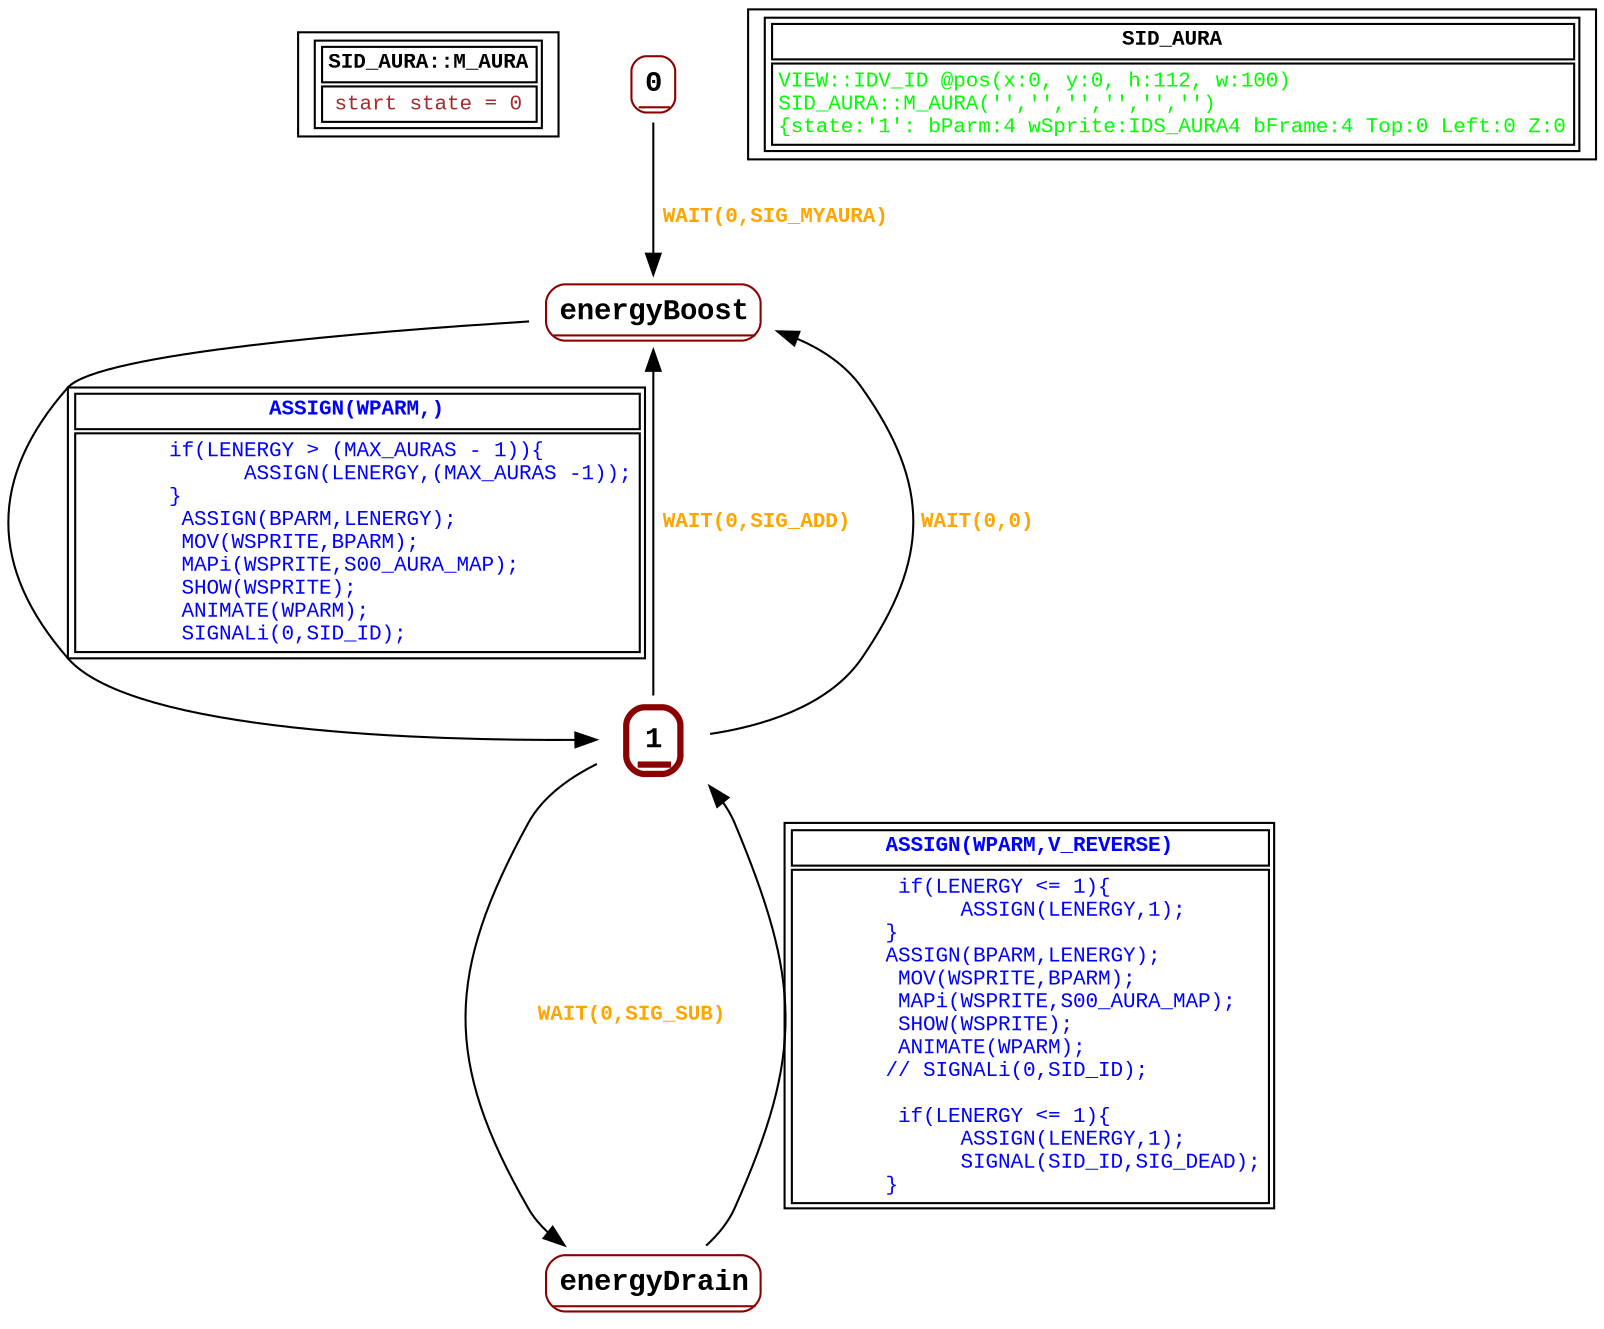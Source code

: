 digraph Automaton {
 fontname="Courier New"
	node [shape=oval, fontname="Courier New"];
	filename[shape = record, fontsize=10, label=< <table border="1"><tr><td><b>SID_AURA::M_AURA<br align="left"/></b></td></tr>
<tr><td><font point-size="10" color ="brown">start state = 0<br align="left"/></font></td></tr></table>>
];
	0[shape = none, fontsize=14, label=< <table border="1" color="darkred" style="rounded"><tr><td sides="b"><b>0<br align="left"/></b></td></tr>
</table>>];
"0" -> "energyBoost" [fontcolor=orange,fontsize=10,fontname="Courier New", label=< <table border="0"><tr><td><b>WAIT(0,SIG_MYAURA)<br align="left"/></b></td></tr>
</table>>
];
	1[shape = none, fontsize=14, label=< <table border="3" color="darkred" style="rounded"><tr><td sides="b"><b>1<br align="left"/></b></td></tr>
</table>>];
"1" -> "energyBoost" [fontcolor=orange,fontsize=10,fontname="Courier New", label=< <table border="0"><tr><td><b>WAIT(0,SIG_ADD)<br align="left"/></b></td></tr>
</table>>
];
"1" -> "energyDrain" [fontcolor=orange,fontsize=10,fontname="Courier New", label=< <table border="0"><tr><td><b>WAIT(0,SIG_SUB)<br align="left"/></b></td></tr>
</table>>
];
"1" -> "energyBoost" [fontcolor=orange,fontsize=10,fontname="Courier New", label=< <table border="0"><tr><td><b>WAIT(0,0)<br align="left"/></b></td></tr>
</table>>
];
	energyBoost[shape = none, fontsize=14, label=< <table border="1" color="darkred" style="rounded"><tr><td sides="b"><b>energyBoost<br align="left"/></b></td></tr>
</table>>];
"energyBoost" -> "1" [fontcolor=blue,fontsize=10,fontname="Courier New", label=< <table border="1"><tr><td><b>ASSIGN(WPARM,)<br align="left"/></b></td></tr>
<tr><td><font point-size="10" color ="blue">       if(LENERGY &gt; (MAX_AURAS - 1))&#123;<br align="left"/>             ASSIGN(LENERGY,(MAX_AURAS -1));<br align="left"/>       &#125;<br align="left"/>        ASSIGN(BPARM,LENERGY);<br align="left"/>        MOV(WSPRITE,BPARM);<br align="left"/>        MAPi(WSPRITE,S00_AURA_MAP);<br align="left"/>        SHOW(WSPRITE);<br align="left"/>        ANIMATE(WPARM);<br align="left"/>        SIGNALi(0,SID_ID);<br align="left"/></font></td></tr></table>>
];
	energyDrain[shape = none, fontsize=14, label=< <table border="1" color="darkred" style="rounded"><tr><td sides="b"><b>energyDrain<br align="left"/></b></td></tr>
</table>>];
"energyDrain" -> "1" [fontcolor=blue,fontsize=10,fontname="Courier New", label=< <table border="1"><tr><td><b>ASSIGN(WPARM,V_REVERSE)<br align="left"/></b></td></tr>
<tr><td><font point-size="10" color ="blue">        if(LENERGY &lt;= 1)&#123;<br align="left"/>             ASSIGN(LENERGY,1);<br align="left"/>       &#125;      <br align="left"/>       ASSIGN(BPARM,LENERGY);<br align="left"/>        MOV(WSPRITE,BPARM);<br align="left"/>        MAPi(WSPRITE,S00_AURA_MAP);<br align="left"/>        SHOW(WSPRITE);<br align="left"/>        ANIMATE(WPARM);<br align="left"/>       // SIGNALi(0,SID_ID);<br align="left"/>        <br align="left"/>        if(LENERGY &lt;= 1)&#123;<br align="left"/>             ASSIGN(LENERGY,1);<br align="left"/>             SIGNAL(SID_ID,SIG_DEAD);<br align="left"/>       &#125;   <br align="left"/></font></td></tr></table>>
];
	status[shape = record, fontsize=10, label=< <table border="1"><tr><td><b>SID_AURA<br align="left"/></b></td></tr>
<tr><td><font point-size="10" color ="green">VIEW::IDV_ID @pos(x:0, y:0, h:112, w:100)<br align="left"/>SID_AURA::M_AURA(&apos;&apos;,&apos;&apos;,&apos;&apos;,&apos;&apos;,&apos;&apos;,&apos;&apos;)<br align="left"/>			&#123;state:&apos;1&apos;: bParm:4 wSprite:IDS_AURA4 bFrame:4 Top:0 Left:0 Z:0<br align="left"/></font></td></tr></table>>
];
}
